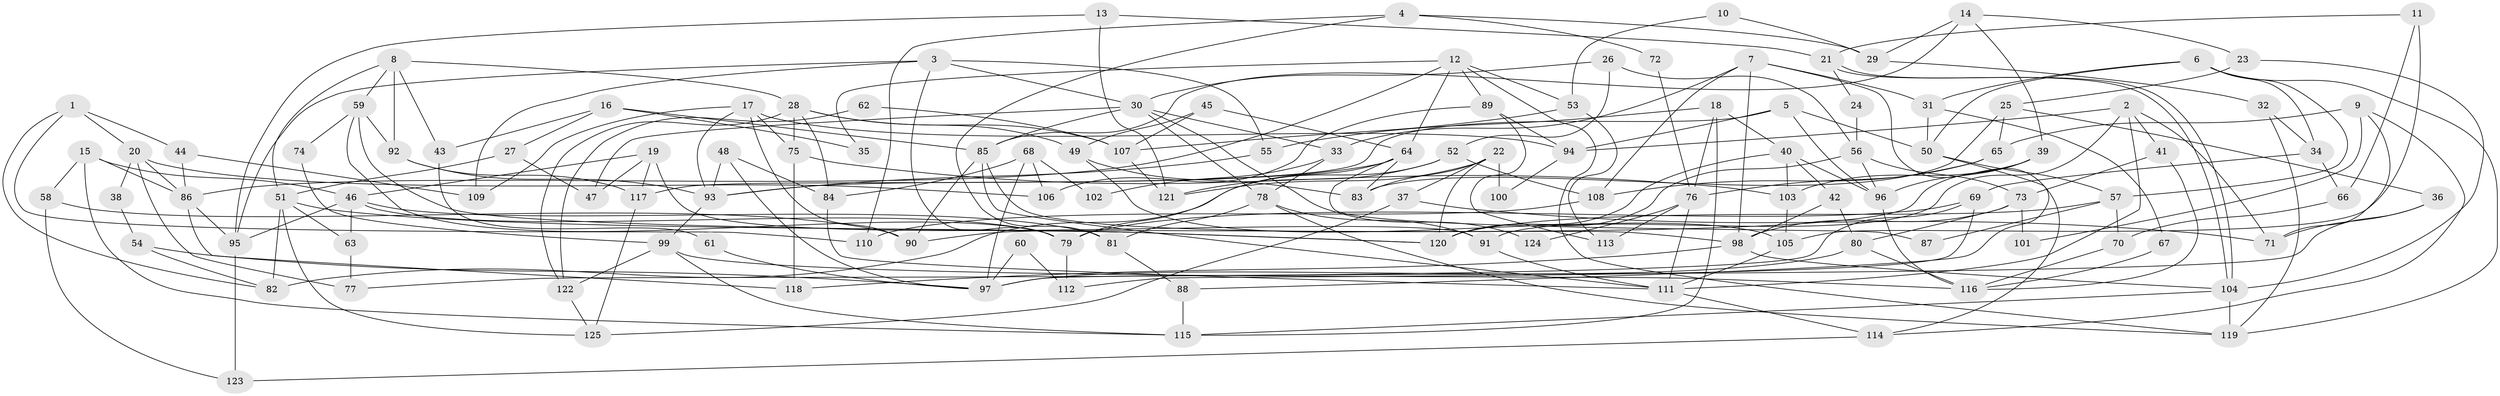 // Generated by graph-tools (version 1.1) at 2025/26/03/09/25 03:26:13]
// undirected, 125 vertices, 250 edges
graph export_dot {
graph [start="1"]
  node [color=gray90,style=filled];
  1;
  2;
  3;
  4;
  5;
  6;
  7;
  8;
  9;
  10;
  11;
  12;
  13;
  14;
  15;
  16;
  17;
  18;
  19;
  20;
  21;
  22;
  23;
  24;
  25;
  26;
  27;
  28;
  29;
  30;
  31;
  32;
  33;
  34;
  35;
  36;
  37;
  38;
  39;
  40;
  41;
  42;
  43;
  44;
  45;
  46;
  47;
  48;
  49;
  50;
  51;
  52;
  53;
  54;
  55;
  56;
  57;
  58;
  59;
  60;
  61;
  62;
  63;
  64;
  65;
  66;
  67;
  68;
  69;
  70;
  71;
  72;
  73;
  74;
  75;
  76;
  77;
  78;
  79;
  80;
  81;
  82;
  83;
  84;
  85;
  86;
  87;
  88;
  89;
  90;
  91;
  92;
  93;
  94;
  95;
  96;
  97;
  98;
  99;
  100;
  101;
  102;
  103;
  104;
  105;
  106;
  107;
  108;
  109;
  110;
  111;
  112;
  113;
  114;
  115;
  116;
  117;
  118;
  119;
  120;
  121;
  122;
  123;
  124;
  125;
  1 -- 44;
  1 -- 82;
  1 -- 20;
  1 -- 110;
  2 -- 91;
  2 -- 111;
  2 -- 41;
  2 -- 71;
  2 -- 94;
  3 -- 55;
  3 -- 30;
  3 -- 79;
  3 -- 95;
  3 -- 109;
  4 -- 110;
  4 -- 81;
  4 -- 29;
  4 -- 72;
  5 -- 94;
  5 -- 96;
  5 -- 50;
  5 -- 117;
  6 -- 119;
  6 -- 57;
  6 -- 31;
  6 -- 34;
  6 -- 50;
  7 -- 31;
  7 -- 98;
  7 -- 33;
  7 -- 108;
  7 -- 114;
  8 -- 92;
  8 -- 28;
  8 -- 43;
  8 -- 51;
  8 -- 59;
  9 -- 114;
  9 -- 71;
  9 -- 65;
  9 -- 101;
  10 -- 53;
  10 -- 29;
  11 -- 105;
  11 -- 21;
  11 -- 66;
  12 -- 86;
  12 -- 119;
  12 -- 35;
  12 -- 53;
  12 -- 64;
  12 -- 89;
  13 -- 121;
  13 -- 95;
  13 -- 21;
  14 -- 85;
  14 -- 23;
  14 -- 29;
  14 -- 39;
  15 -- 115;
  15 -- 46;
  15 -- 58;
  15 -- 86;
  16 -- 85;
  16 -- 27;
  16 -- 35;
  16 -- 43;
  17 -- 75;
  17 -- 90;
  17 -- 93;
  17 -- 94;
  17 -- 109;
  18 -- 40;
  18 -- 76;
  18 -- 55;
  18 -- 115;
  19 -- 117;
  19 -- 46;
  19 -- 47;
  19 -- 91;
  20 -- 77;
  20 -- 38;
  20 -- 86;
  20 -- 106;
  21 -- 104;
  21 -- 104;
  21 -- 24;
  22 -- 83;
  22 -- 120;
  22 -- 37;
  22 -- 100;
  22 -- 121;
  23 -- 104;
  23 -- 25;
  24 -- 56;
  25 -- 36;
  25 -- 65;
  25 -- 83;
  26 -- 52;
  26 -- 30;
  26 -- 56;
  27 -- 47;
  27 -- 51;
  28 -- 75;
  28 -- 84;
  28 -- 49;
  28 -- 107;
  28 -- 122;
  29 -- 32;
  30 -- 78;
  30 -- 85;
  30 -- 33;
  30 -- 47;
  30 -- 124;
  31 -- 50;
  31 -- 67;
  32 -- 119;
  32 -- 34;
  33 -- 78;
  33 -- 102;
  34 -- 66;
  34 -- 69;
  36 -- 97;
  36 -- 71;
  37 -- 125;
  37 -- 71;
  38 -- 54;
  39 -- 96;
  39 -- 90;
  39 -- 103;
  40 -- 42;
  40 -- 120;
  40 -- 96;
  40 -- 103;
  41 -- 116;
  41 -- 73;
  42 -- 80;
  42 -- 98;
  43 -- 61;
  44 -- 109;
  44 -- 86;
  45 -- 64;
  45 -- 49;
  45 -- 107;
  46 -- 95;
  46 -- 79;
  46 -- 63;
  46 -- 81;
  48 -- 97;
  48 -- 93;
  48 -- 84;
  49 -- 83;
  49 -- 105;
  50 -- 57;
  50 -- 88;
  51 -- 120;
  51 -- 63;
  51 -- 82;
  51 -- 125;
  52 -- 108;
  52 -- 121;
  52 -- 82;
  53 -- 107;
  53 -- 113;
  54 -- 82;
  54 -- 97;
  55 -- 93;
  56 -- 120;
  56 -- 73;
  56 -- 96;
  57 -- 70;
  57 -- 87;
  57 -- 120;
  58 -- 123;
  58 -- 90;
  59 -- 92;
  59 -- 74;
  59 -- 79;
  59 -- 120;
  60 -- 97;
  60 -- 112;
  61 -- 97;
  62 -- 107;
  62 -- 122;
  63 -- 77;
  64 -- 79;
  64 -- 83;
  64 -- 87;
  64 -- 93;
  65 -- 76;
  65 -- 108;
  66 -- 70;
  67 -- 116;
  68 -- 84;
  68 -- 106;
  68 -- 97;
  68 -- 102;
  69 -- 79;
  69 -- 77;
  69 -- 112;
  70 -- 116;
  72 -- 76;
  73 -- 80;
  73 -- 98;
  73 -- 101;
  74 -- 99;
  75 -- 118;
  75 -- 103;
  76 -- 113;
  76 -- 111;
  76 -- 124;
  78 -- 91;
  78 -- 81;
  78 -- 119;
  79 -- 112;
  80 -- 116;
  80 -- 97;
  81 -- 88;
  84 -- 111;
  85 -- 90;
  85 -- 98;
  85 -- 111;
  86 -- 95;
  86 -- 118;
  88 -- 115;
  89 -- 94;
  89 -- 106;
  89 -- 113;
  91 -- 111;
  92 -- 117;
  92 -- 93;
  93 -- 99;
  94 -- 100;
  95 -- 123;
  96 -- 116;
  98 -- 104;
  98 -- 118;
  99 -- 115;
  99 -- 116;
  99 -- 122;
  103 -- 105;
  104 -- 115;
  104 -- 119;
  105 -- 111;
  107 -- 121;
  108 -- 110;
  111 -- 114;
  114 -- 123;
  117 -- 125;
  122 -- 125;
}
